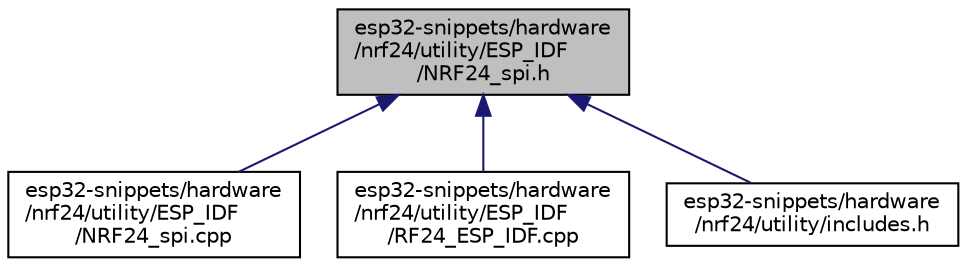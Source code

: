 digraph "esp32-snippets/hardware/nrf24/utility/ESP_IDF/NRF24_spi.h"
{
  edge [fontname="Helvetica",fontsize="10",labelfontname="Helvetica",labelfontsize="10"];
  node [fontname="Helvetica",fontsize="10",shape=record];
  Node1 [label="esp32-snippets/hardware\l/nrf24/utility/ESP_IDF\l/NRF24_spi.h",height=0.2,width=0.4,color="black", fillcolor="grey75", style="filled", fontcolor="black"];
  Node1 -> Node2 [dir="back",color="midnightblue",fontsize="10",style="solid",fontname="Helvetica"];
  Node2 [label="esp32-snippets/hardware\l/nrf24/utility/ESP_IDF\l/NRF24_spi.cpp",height=0.2,width=0.4,color="black", fillcolor="white", style="filled",URL="$_n_r_f24__spi_8cpp.html"];
  Node1 -> Node3 [dir="back",color="midnightblue",fontsize="10",style="solid",fontname="Helvetica"];
  Node3 [label="esp32-snippets/hardware\l/nrf24/utility/ESP_IDF\l/RF24_ESP_IDF.cpp",height=0.2,width=0.4,color="black", fillcolor="white", style="filled",URL="$_r_f24___e_s_p___i_d_f_8cpp.html"];
  Node1 -> Node4 [dir="back",color="midnightblue",fontsize="10",style="solid",fontname="Helvetica"];
  Node4 [label="esp32-snippets/hardware\l/nrf24/utility/includes.h",height=0.2,width=0.4,color="black", fillcolor="white", style="filled",URL="$includes_8h.html"];
}
